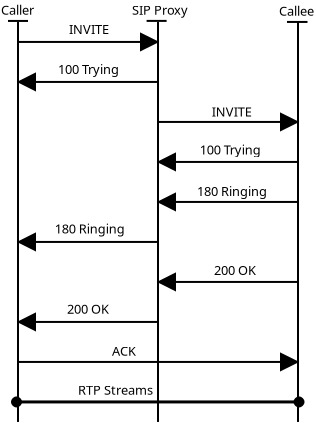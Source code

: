<?xml version="1.0" encoding="UTF-8"?>
<dia:diagram xmlns:dia="http://www.lysator.liu.se/~alla/dia/"><dia:layer name="Background" visible="true"><dia:object type="Standard - Line" version="0" id="O0"><dia:attribute name="obj_pos"><dia:point val="9,7"/></dia:attribute><dia:attribute name="obj_bb"><dia:rectangle val="8.95,6.95;9.05,27.05"/></dia:attribute><dia:attribute name="conn_endpoints"><dia:point val="9,7"/><dia:point val="9,27"/></dia:attribute><dia:attribute name="numcp"><dia:int val="1"/></dia:attribute></dia:object><dia:object type="Standard - Line" version="0" id="O1"><dia:attribute name="obj_pos"><dia:point val="16,7"/></dia:attribute><dia:attribute name="obj_bb"><dia:rectangle val="15.95,6.95;16.05,27.05"/></dia:attribute><dia:attribute name="conn_endpoints"><dia:point val="16,7"/><dia:point val="16,27"/></dia:attribute><dia:attribute name="numcp"><dia:int val="1"/></dia:attribute></dia:object><dia:object type="Standard - Line" version="0" id="O2"><dia:attribute name="obj_pos"><dia:point val="23,7"/></dia:attribute><dia:attribute name="obj_bb"><dia:rectangle val="22.95,6.95;23.05,27.05"/></dia:attribute><dia:attribute name="conn_endpoints"><dia:point val="23,7"/><dia:point val="23,27"/></dia:attribute><dia:attribute name="numcp"><dia:int val="1"/></dia:attribute></dia:object><dia:object type="Standard - Line" version="0" id="O3"><dia:attribute name="obj_pos"><dia:point val="9,8"/></dia:attribute><dia:attribute name="obj_bb"><dia:rectangle val="8.95,7.2;16.05,8.8"/></dia:attribute><dia:attribute name="conn_endpoints"><dia:point val="9,8"/><dia:point val="16,8"/></dia:attribute><dia:attribute name="numcp"><dia:int val="1"/></dia:attribute><dia:attribute name="end_arrow"><dia:enum val="3"/></dia:attribute><dia:attribute name="end_arrow_length"><dia:real val="0.8"/></dia:attribute><dia:attribute name="end_arrow_width"><dia:real val="0.8"/></dia:attribute></dia:object><dia:object type="Standard - Line" version="0" id="O4"><dia:attribute name="obj_pos"><dia:point val="16,10"/></dia:attribute><dia:attribute name="obj_bb"><dia:rectangle val="8.95,9.2;16.05,10.8"/></dia:attribute><dia:attribute name="conn_endpoints"><dia:point val="16,10"/><dia:point val="9,10"/></dia:attribute><dia:attribute name="numcp"><dia:int val="1"/></dia:attribute><dia:attribute name="end_arrow"><dia:enum val="3"/></dia:attribute><dia:attribute name="end_arrow_length"><dia:real val="0.8"/></dia:attribute><dia:attribute name="end_arrow_width"><dia:real val="0.8"/></dia:attribute></dia:object><dia:object type="Standard - Line" version="0" id="O5"><dia:attribute name="obj_pos"><dia:point val="16,12"/></dia:attribute><dia:attribute name="obj_bb"><dia:rectangle val="15.95,11.2;23.05,12.8"/></dia:attribute><dia:attribute name="conn_endpoints"><dia:point val="16,12"/><dia:point val="23,12"/></dia:attribute><dia:attribute name="numcp"><dia:int val="1"/></dia:attribute><dia:attribute name="end_arrow"><dia:enum val="3"/></dia:attribute><dia:attribute name="end_arrow_length"><dia:real val="0.8"/></dia:attribute><dia:attribute name="end_arrow_width"><dia:real val="0.8"/></dia:attribute></dia:object><dia:object type="Standard - Line" version="0" id="O6"><dia:attribute name="obj_pos"><dia:point val="23,14"/></dia:attribute><dia:attribute name="obj_bb"><dia:rectangle val="15.95,13.2;23.05,14.8"/></dia:attribute><dia:attribute name="conn_endpoints"><dia:point val="23,14"/><dia:point val="16,14"/></dia:attribute><dia:attribute name="numcp"><dia:int val="1"/></dia:attribute><dia:attribute name="end_arrow"><dia:enum val="3"/></dia:attribute><dia:attribute name="end_arrow_length"><dia:real val="0.8"/></dia:attribute><dia:attribute name="end_arrow_width"><dia:real val="0.8"/></dia:attribute></dia:object><dia:object type="Standard - Line" version="0" id="O7"><dia:attribute name="obj_pos"><dia:point val="23,16"/></dia:attribute><dia:attribute name="obj_bb"><dia:rectangle val="15.95,15.2;23.05,16.8"/></dia:attribute><dia:attribute name="conn_endpoints"><dia:point val="23,16"/><dia:point val="16,16"/></dia:attribute><dia:attribute name="numcp"><dia:int val="1"/></dia:attribute><dia:attribute name="end_arrow"><dia:enum val="3"/></dia:attribute><dia:attribute name="end_arrow_length"><dia:real val="0.8"/></dia:attribute><dia:attribute name="end_arrow_width"><dia:real val="0.8"/></dia:attribute></dia:object><dia:object type="Standard - Line" version="0" id="O8"><dia:attribute name="obj_pos"><dia:point val="16,18"/></dia:attribute><dia:attribute name="obj_bb"><dia:rectangle val="8.95,17.2;16.05,18.8"/></dia:attribute><dia:attribute name="conn_endpoints"><dia:point val="16,18"/><dia:point val="9,18"/></dia:attribute><dia:attribute name="numcp"><dia:int val="1"/></dia:attribute><dia:attribute name="end_arrow"><dia:enum val="3"/></dia:attribute><dia:attribute name="end_arrow_length"><dia:real val="0.8"/></dia:attribute><dia:attribute name="end_arrow_width"><dia:real val="0.8"/></dia:attribute></dia:object><dia:object type="Standard - Line" version="0" id="O9"><dia:attribute name="obj_pos"><dia:point val="23,20"/></dia:attribute><dia:attribute name="obj_bb"><dia:rectangle val="15.95,19.2;23.05,20.8"/></dia:attribute><dia:attribute name="conn_endpoints"><dia:point val="23,20"/><dia:point val="16,20"/></dia:attribute><dia:attribute name="numcp"><dia:int val="1"/></dia:attribute><dia:attribute name="end_arrow"><dia:enum val="3"/></dia:attribute><dia:attribute name="end_arrow_length"><dia:real val="0.8"/></dia:attribute><dia:attribute name="end_arrow_width"><dia:real val="0.8"/></dia:attribute></dia:object><dia:object type="Standard - Line" version="0" id="O10"><dia:attribute name="obj_pos"><dia:point val="9,24"/></dia:attribute><dia:attribute name="obj_bb"><dia:rectangle val="8.95,23.2;23.05,24.8"/></dia:attribute><dia:attribute name="conn_endpoints"><dia:point val="9,24"/><dia:point val="23,24"/></dia:attribute><dia:attribute name="numcp"><dia:int val="1"/></dia:attribute><dia:attribute name="end_arrow"><dia:enum val="3"/></dia:attribute><dia:attribute name="end_arrow_length"><dia:real val="0.8"/></dia:attribute><dia:attribute name="end_arrow_width"><dia:real val="0.8"/></dia:attribute></dia:object><dia:object type="Standard - Text" version="0" id="O11"><dia:attribute name="obj_pos"><dia:point val="11.55,7.6"/></dia:attribute><dia:attribute name="obj_bb"><dia:rectangle val="11.55,6.95;13.45,8"/></dia:attribute><dia:attribute name="text"><dia:composite type="text"><dia:attribute name="string"><dia:string>#INVITE#</dia:string></dia:attribute><dia:attribute name="font"><dia:font family="sans" style="0" name="Courier"/></dia:attribute><dia:attribute name="height"><dia:real val="0.8"/></dia:attribute><dia:attribute name="pos"><dia:point val="11.55,7.6"/></dia:attribute><dia:attribute name="color"><dia:color val="#000000"/></dia:attribute><dia:attribute name="alignment"><dia:enum val="0"/></dia:attribute></dia:composite></dia:attribute></dia:object><dia:object type="Standard - Text" version="0" id="O12"><dia:attribute name="obj_pos"><dia:point val="18.685,11.725"/></dia:attribute><dia:attribute name="obj_bb"><dia:rectangle val="18.685,11.075;20.585,12.125"/></dia:attribute><dia:attribute name="text"><dia:composite type="text"><dia:attribute name="string"><dia:string>#INVITE#</dia:string></dia:attribute><dia:attribute name="font"><dia:font family="sans" style="0" name="Courier"/></dia:attribute><dia:attribute name="height"><dia:real val="0.8"/></dia:attribute><dia:attribute name="pos"><dia:point val="18.685,11.725"/></dia:attribute><dia:attribute name="color"><dia:color val="#000000"/></dia:attribute><dia:attribute name="alignment"><dia:enum val="0"/></dia:attribute></dia:composite></dia:attribute></dia:object><dia:object type="Standard - Text" version="0" id="O13"><dia:attribute name="obj_pos"><dia:point val="11,9.6"/></dia:attribute><dia:attribute name="obj_bb"><dia:rectangle val="11,8.95;13.9,10"/></dia:attribute><dia:attribute name="text"><dia:composite type="text"><dia:attribute name="string"><dia:string>#100 Trying#</dia:string></dia:attribute><dia:attribute name="font"><dia:font family="sans" style="0" name="Courier"/></dia:attribute><dia:attribute name="height"><dia:real val="0.8"/></dia:attribute><dia:attribute name="pos"><dia:point val="11,9.6"/></dia:attribute><dia:attribute name="color"><dia:color val="#000000"/></dia:attribute><dia:attribute name="alignment"><dia:enum val="0"/></dia:attribute></dia:composite></dia:attribute></dia:object><dia:object type="Standard - Text" version="0" id="O14"><dia:attribute name="obj_pos"><dia:point val="18.085,13.625"/></dia:attribute><dia:attribute name="obj_bb"><dia:rectangle val="18.085,12.975;20.985,14.025"/></dia:attribute><dia:attribute name="text"><dia:composite type="text"><dia:attribute name="string"><dia:string>#100 Trying#</dia:string></dia:attribute><dia:attribute name="font"><dia:font family="sans" style="0" name="Courier"/></dia:attribute><dia:attribute name="height"><dia:real val="0.8"/></dia:attribute><dia:attribute name="pos"><dia:point val="18.085,13.625"/></dia:attribute><dia:attribute name="color"><dia:color val="#000000"/></dia:attribute><dia:attribute name="alignment"><dia:enum val="0"/></dia:attribute></dia:composite></dia:attribute></dia:object><dia:object type="Standard - Text" version="0" id="O15"><dia:attribute name="obj_pos"><dia:point val="17.95,15.7"/></dia:attribute><dia:attribute name="obj_bb"><dia:rectangle val="17.95,15.05;21.3,16.1"/></dia:attribute><dia:attribute name="text"><dia:composite type="text"><dia:attribute name="string"><dia:string>#180 Ringing#</dia:string></dia:attribute><dia:attribute name="font"><dia:font family="sans" style="0" name="Courier"/></dia:attribute><dia:attribute name="height"><dia:real val="0.8"/></dia:attribute><dia:attribute name="pos"><dia:point val="17.95,15.7"/></dia:attribute><dia:attribute name="color"><dia:color val="#000000"/></dia:attribute><dia:attribute name="alignment"><dia:enum val="0"/></dia:attribute></dia:composite></dia:attribute></dia:object><dia:object type="Standard - Text" version="0" id="O16"><dia:attribute name="obj_pos"><dia:point val="10.835,17.575"/></dia:attribute><dia:attribute name="obj_bb"><dia:rectangle val="10.835,16.925;14.185,17.975"/></dia:attribute><dia:attribute name="text"><dia:composite type="text"><dia:attribute name="string"><dia:string>#180 Ringing#</dia:string></dia:attribute><dia:attribute name="font"><dia:font family="sans" style="0" name="Courier"/></dia:attribute><dia:attribute name="height"><dia:real val="0.8"/></dia:attribute><dia:attribute name="pos"><dia:point val="10.835,17.575"/></dia:attribute><dia:attribute name="color"><dia:color val="#000000"/></dia:attribute><dia:attribute name="alignment"><dia:enum val="0"/></dia:attribute></dia:composite></dia:attribute></dia:object><dia:object type="Standard - Text" version="0" id="O17"><dia:attribute name="obj_pos"><dia:point val="18.8,19.65"/></dia:attribute><dia:attribute name="obj_bb"><dia:rectangle val="18.8,19;20.85,20.05"/></dia:attribute><dia:attribute name="text"><dia:composite type="text"><dia:attribute name="string"><dia:string>#200 OK#</dia:string></dia:attribute><dia:attribute name="font"><dia:font family="sans" style="0" name="Courier"/></dia:attribute><dia:attribute name="height"><dia:real val="0.8"/></dia:attribute><dia:attribute name="pos"><dia:point val="18.8,19.65"/></dia:attribute><dia:attribute name="color"><dia:color val="#000000"/></dia:attribute><dia:attribute name="alignment"><dia:enum val="0"/></dia:attribute></dia:composite></dia:attribute></dia:object><dia:object type="Standard - Line" version="0" id="O18"><dia:attribute name="obj_pos"><dia:point val="16,22"/></dia:attribute><dia:attribute name="obj_bb"><dia:rectangle val="8.95,21.2;16.05,22.8"/></dia:attribute><dia:attribute name="conn_endpoints"><dia:point val="16,22"/><dia:point val="9,22"/></dia:attribute><dia:attribute name="numcp"><dia:int val="1"/></dia:attribute><dia:attribute name="end_arrow"><dia:enum val="3"/></dia:attribute><dia:attribute name="end_arrow_length"><dia:real val="0.8"/></dia:attribute><dia:attribute name="end_arrow_width"><dia:real val="0.8"/></dia:attribute></dia:object><dia:object type="Standard - Text" version="0" id="O19"><dia:attribute name="obj_pos"><dia:point val="11.45,21.587"/></dia:attribute><dia:attribute name="obj_bb"><dia:rectangle val="11.45,20.915;13.522,22.832"/></dia:attribute><dia:attribute name="text"><dia:composite type="text"><dia:attribute name="string"><dia:string>#200 OK
#</dia:string></dia:attribute><dia:attribute name="font"><dia:font family="sans" style="0" name="Courier"/></dia:attribute><dia:attribute name="height"><dia:real val="0.8"/></dia:attribute><dia:attribute name="pos"><dia:point val="11.45,21.587"/></dia:attribute><dia:attribute name="color"><dia:color val="#000000"/></dia:attribute><dia:attribute name="alignment"><dia:enum val="0"/></dia:attribute></dia:composite></dia:attribute></dia:object><dia:object type="Standard - Text" version="0" id="O20"><dia:attribute name="obj_pos"><dia:point val="13.7,23.688"/></dia:attribute><dia:attribute name="obj_bb"><dia:rectangle val="13.7,23.015;14.972,24.933"/></dia:attribute><dia:attribute name="text"><dia:composite type="text"><dia:attribute name="string"><dia:string>#ACK
#</dia:string></dia:attribute><dia:attribute name="font"><dia:font family="sans" style="0" name="Courier"/></dia:attribute><dia:attribute name="height"><dia:real val="0.8"/></dia:attribute><dia:attribute name="pos"><dia:point val="13.7,23.688"/></dia:attribute><dia:attribute name="color"><dia:color val="#000000"/></dia:attribute><dia:attribute name="alignment"><dia:enum val="0"/></dia:attribute></dia:composite></dia:attribute></dia:object><dia:object type="Standard - Text" version="0" id="O21"><dia:attribute name="obj_pos"><dia:point val="12.0,25.637"/></dia:attribute><dia:attribute name="obj_bb"><dia:rectangle val="12.0,24.965;15.622,26.883"/></dia:attribute><dia:attribute name="text"><dia:composite type="text"><dia:attribute name="string"><dia:string>#RTP Streams
#</dia:string></dia:attribute><dia:attribute name="font"><dia:font family="sans" style="0" name="Courier"/></dia:attribute><dia:attribute name="height"><dia:real val="0.8"/></dia:attribute><dia:attribute name="pos"><dia:point val="12.0,25.637"/></dia:attribute><dia:attribute name="color"><dia:color val="#000000"/></dia:attribute><dia:attribute name="alignment"><dia:enum val="0"/></dia:attribute></dia:composite></dia:attribute></dia:object><dia:object type="Standard - Line" version="0" id="O22"><dia:attribute name="obj_pos"><dia:point val="8.725,26"/></dia:attribute><dia:attribute name="obj_bb"><dia:rectangle val="8.65,25.6;23.325,26.4"/></dia:attribute><dia:attribute name="conn_endpoints"><dia:point val="8.725,26"/><dia:point val="23.25,26"/></dia:attribute><dia:attribute name="numcp"><dia:int val="1"/></dia:attribute><dia:attribute name="line_width"><dia:real val="0.15"/></dia:attribute><dia:attribute name="start_arrow"><dia:enum val="8"/></dia:attribute><dia:attribute name="start_arrow_length"><dia:real val="0.4"/></dia:attribute><dia:attribute name="start_arrow_width"><dia:real val="0.4"/></dia:attribute><dia:attribute name="end_arrow"><dia:enum val="8"/></dia:attribute><dia:attribute name="end_arrow_length"><dia:real val="0.4"/></dia:attribute><dia:attribute name="end_arrow_width"><dia:real val="0.4"/></dia:attribute></dia:object><dia:object type="Standard - Line" version="0" id="O23"><dia:attribute name="obj_pos"><dia:point val="22.45,7"/></dia:attribute><dia:attribute name="obj_bb"><dia:rectangle val="22.4,6.95;23.525,7.05"/></dia:attribute><dia:attribute name="conn_endpoints"><dia:point val="22.45,7"/><dia:point val="23.475,7"/></dia:attribute><dia:attribute name="numcp"><dia:int val="1"/></dia:attribute></dia:object><dia:object type="Standard - Line" version="0" id="O24"><dia:attribute name="obj_pos"><dia:point val="15.43,6.948"/></dia:attribute><dia:attribute name="obj_bb"><dia:rectangle val="15.38,6.898;16.48,6.998"/></dia:attribute><dia:attribute name="conn_endpoints"><dia:point val="15.43,6.948"/><dia:point val="16.43,6.948"/></dia:attribute><dia:attribute name="numcp"><dia:int val="1"/></dia:attribute></dia:object><dia:object type="Standard - Line" version="0" id="O25"><dia:attribute name="obj_pos"><dia:point val="8.5,6.95"/></dia:attribute><dia:attribute name="obj_bb"><dia:rectangle val="8.45,6.9;9.55,7"/></dia:attribute><dia:attribute name="conn_endpoints"><dia:point val="8.5,6.95"/><dia:point val="9.5,6.95"/></dia:attribute><dia:attribute name="numcp"><dia:int val="1"/></dia:attribute></dia:object><dia:object type="Standard - Text" version="0" id="O26"><dia:attribute name="obj_pos"><dia:point val="8.15,6.638"/></dia:attribute><dia:attribute name="obj_bb"><dia:rectangle val="8.15,5.965;9.822,7.883"/></dia:attribute><dia:attribute name="text"><dia:composite type="text"><dia:attribute name="string"><dia:string>#Caller
#</dia:string></dia:attribute><dia:attribute name="font"><dia:font family="sans" style="0" name="Courier"/></dia:attribute><dia:attribute name="height"><dia:real val="0.8"/></dia:attribute><dia:attribute name="pos"><dia:point val="8.15,6.638"/></dia:attribute><dia:attribute name="color"><dia:color val="#000000"/></dia:attribute><dia:attribute name="alignment"><dia:enum val="0"/></dia:attribute></dia:composite></dia:attribute></dia:object><dia:object type="Standard - Text" version="0" id="O27"><dia:attribute name="obj_pos"><dia:point val="14.7,6.638"/></dia:attribute><dia:attribute name="obj_bb"><dia:rectangle val="14.7,5.965;17.372,7.883"/></dia:attribute><dia:attribute name="text"><dia:composite type="text"><dia:attribute name="string"><dia:string>#SIP Proxy
#</dia:string></dia:attribute><dia:attribute name="font"><dia:font family="sans" style="0" name="Courier"/></dia:attribute><dia:attribute name="height"><dia:real val="0.8"/></dia:attribute><dia:attribute name="pos"><dia:point val="14.7,6.638"/></dia:attribute><dia:attribute name="color"><dia:color val="#000000"/></dia:attribute><dia:attribute name="alignment"><dia:enum val="0"/></dia:attribute></dia:composite></dia:attribute></dia:object><dia:object type="Standard - Text" version="0" id="O28"><dia:attribute name="obj_pos"><dia:point val="22.05,6.688"/></dia:attribute><dia:attribute name="obj_bb"><dia:rectangle val="22.05,6.015;23.872,7.933"/></dia:attribute><dia:attribute name="text"><dia:composite type="text"><dia:attribute name="string"><dia:string>#Callee
#</dia:string></dia:attribute><dia:attribute name="font"><dia:font family="sans" style="0" name="Courier"/></dia:attribute><dia:attribute name="height"><dia:real val="0.8"/></dia:attribute><dia:attribute name="pos"><dia:point val="22.05,6.688"/></dia:attribute><dia:attribute name="color"><dia:color val="#000000"/></dia:attribute><dia:attribute name="alignment"><dia:enum val="0"/></dia:attribute></dia:composite></dia:attribute></dia:object></dia:layer></dia:diagram>
